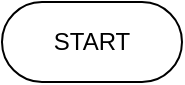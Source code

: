 <mxfile version="24.0.7" type="github">
  <diagram name="Page-1" id="hzrWA_oe8oiXZdeJSkkp">
    <mxGraphModel dx="1434" dy="780" grid="1" gridSize="10" guides="1" tooltips="1" connect="1" arrows="1" fold="1" page="1" pageScale="1" pageWidth="850" pageHeight="1100" math="0" shadow="0">
      <root>
        <mxCell id="0" />
        <mxCell id="1" parent="0" />
        <mxCell id="oOJSDgRveJP_WnRkGgKK-1" value="START" style="html=1;dashed=0;whiteSpace=wrap;shape=mxgraph.dfd.start" parent="1" vertex="1">
          <mxGeometry x="40" y="20" width="90" height="40" as="geometry" />
        </mxCell>
      </root>
    </mxGraphModel>
  </diagram>
</mxfile>
